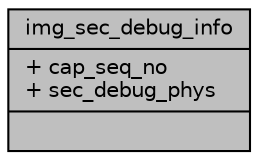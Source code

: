 digraph "img_sec_debug_info"
{
 // INTERACTIVE_SVG=YES
 // LATEX_PDF_SIZE
  bgcolor="transparent";
  edge [fontname="Helvetica",fontsize="10",labelfontname="Helvetica",labelfontsize="10"];
  node [fontname="Helvetica",fontsize="10",shape=record];
  Node1 [label="{img_sec_debug_info\n|+ cap_seq_no\l+ sec_debug_phys\l|}",height=0.2,width=0.4,color="black", fillcolor="grey75", style="filled", fontcolor="black",tooltip=" "];
}
